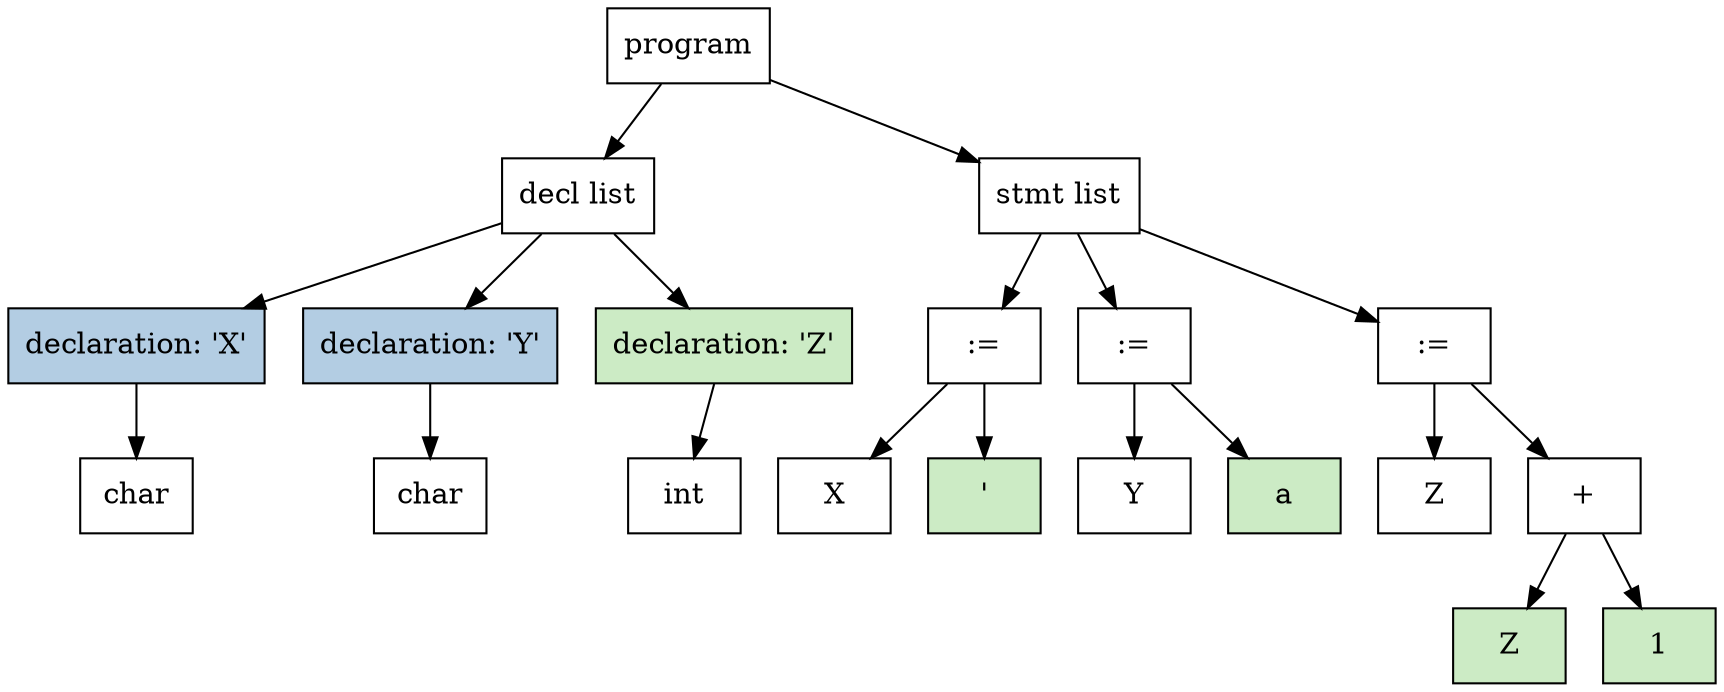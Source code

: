 digraph parseTree {
	ordering=out;
	node [shape = box, style = filled];
	n1 [label="program",fillcolor="/x11/white",shape=box]
	n2 [label="decl list",fillcolor="/x11/white",shape=box]
	n1 -> n2
	n3 [label="declaration: 'X'",fillcolor="/pastel13/2",shape=box]
	n2 -> n3
	n4 [label="char",fillcolor="/x11/white",shape=box]
	n3 -> n4
	n5 [label="declaration: 'Y'",fillcolor="/pastel13/2",shape=box]
	n2 -> n5
	n6 [label="char",fillcolor="/x11/white",shape=box]
	n5 -> n6
	n7 [label="declaration: 'Z'",fillcolor="/pastel13/3",shape=box]
	n2 -> n7
	n8 [label="int",fillcolor="/x11/white",shape=box]
	n7 -> n8
	n9 [label="stmt list",fillcolor="/x11/white",shape=box]
	n1 -> n9
	n10 [label=":=",fillcolor="/x11/white",shape=box]
	n9 -> n10
	n11 [label="X",fillcolor="/x11/white",shape=box]
	n10 -> n11
	n12 [label="'",fillcolor="/pastel13/3",shape=box]
	n10 -> n12
	n13 [label=":=",fillcolor="/x11/white",shape=box]
	n9 -> n13
	n14 [label="Y",fillcolor="/x11/white",shape=box]
	n13 -> n14
	n15 [label="a",fillcolor="/pastel13/3",shape=box]
	n13 -> n15
	n16 [label=":=",fillcolor="/x11/white",shape=box]
	n9 -> n16
	n17 [label="Z",fillcolor="/x11/white",shape=box]
	n16 -> n17
	n18 [label="+",fillcolor="/x11/white",shape=box]
	n16 -> n18
	n19 [label="Z",fillcolor="/pastel13/3",shape=box]
	n18 -> n19
	n20 [label="1",fillcolor="/pastel13/3",shape=box]
	n18 -> n20
}
